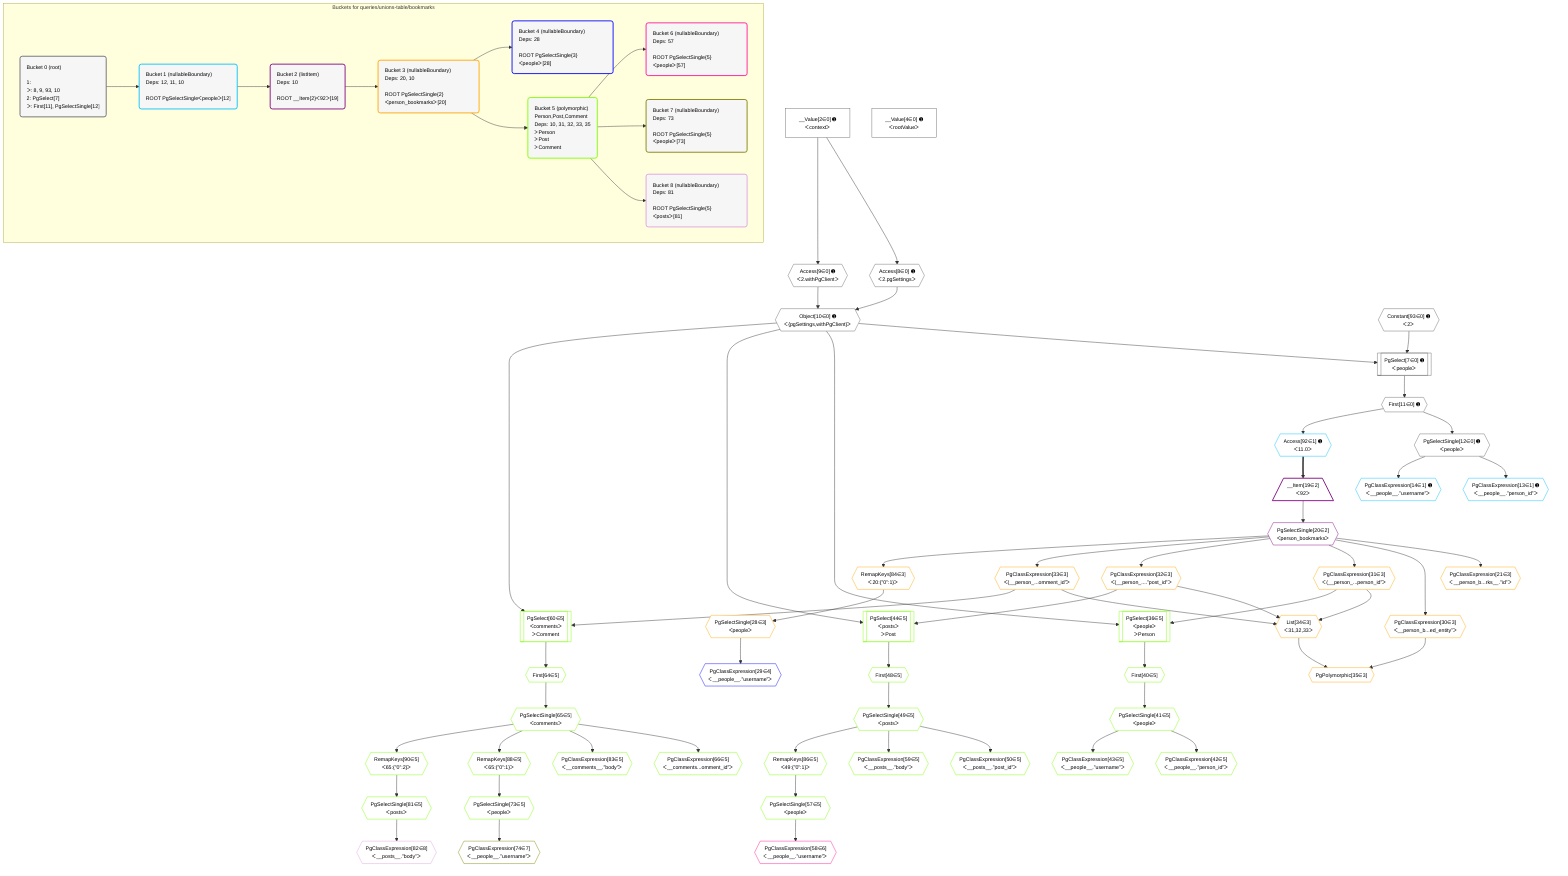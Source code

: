 %%{init: {'themeVariables': { 'fontSize': '12px'}}}%%
graph TD
    classDef path fill:#eee,stroke:#000,color:#000
    classDef plan fill:#fff,stroke-width:1px,color:#000
    classDef itemplan fill:#fff,stroke-width:2px,color:#000
    classDef unbatchedplan fill:#dff,stroke-width:1px,color:#000
    classDef sideeffectplan fill:#fcc,stroke-width:2px,color:#000
    classDef bucket fill:#f6f6f6,color:#000,stroke-width:2px,text-align:left


    %% plan dependencies
    PgSelect7[["PgSelect[7∈0] ➊<br />ᐸpeopleᐳ"]]:::plan
    Object10{{"Object[10∈0] ➊<br />ᐸ{pgSettings,withPgClient}ᐳ"}}:::plan
    Constant93{{"Constant[93∈0] ➊<br />ᐸ2ᐳ"}}:::plan
    Object10 & Constant93 --> PgSelect7
    Access8{{"Access[8∈0] ➊<br />ᐸ2.pgSettingsᐳ"}}:::plan
    Access9{{"Access[9∈0] ➊<br />ᐸ2.withPgClientᐳ"}}:::plan
    Access8 & Access9 --> Object10
    __Value2["__Value[2∈0] ➊<br />ᐸcontextᐳ"]:::plan
    __Value2 --> Access8
    __Value2 --> Access9
    First11{{"First[11∈0] ➊"}}:::plan
    PgSelect7 --> First11
    PgSelectSingle12{{"PgSelectSingle[12∈0] ➊<br />ᐸpeopleᐳ"}}:::plan
    First11 --> PgSelectSingle12
    __Value4["__Value[4∈0] ➊<br />ᐸrootValueᐳ"]:::plan
    PgClassExpression13{{"PgClassExpression[13∈1] ➊<br />ᐸ__people__.”person_id”ᐳ"}}:::plan
    PgSelectSingle12 --> PgClassExpression13
    PgClassExpression14{{"PgClassExpression[14∈1] ➊<br />ᐸ__people__.”username”ᐳ"}}:::plan
    PgSelectSingle12 --> PgClassExpression14
    Access92{{"Access[92∈1] ➊<br />ᐸ11.0ᐳ"}}:::plan
    First11 --> Access92
    __Item19[/"__Item[19∈2]<br />ᐸ92ᐳ"\]:::itemplan
    Access92 ==> __Item19
    PgSelectSingle20{{"PgSelectSingle[20∈2]<br />ᐸperson_bookmarksᐳ"}}:::plan
    __Item19 --> PgSelectSingle20
    List34{{"List[34∈3]<br />ᐸ31,32,33ᐳ"}}:::plan
    PgClassExpression31{{"PgClassExpression[31∈3]<br />ᐸ(__person_...person_id”ᐳ"}}:::plan
    PgClassExpression32{{"PgClassExpression[32∈3]<br />ᐸ(__person_....”post_id”ᐳ"}}:::plan
    PgClassExpression33{{"PgClassExpression[33∈3]<br />ᐸ(__person_...omment_id”ᐳ"}}:::plan
    PgClassExpression31 & PgClassExpression32 & PgClassExpression33 --> List34
    PgPolymorphic35{{"PgPolymorphic[35∈3]"}}:::plan
    PgClassExpression30{{"PgClassExpression[30∈3]<br />ᐸ__person_b...ed_entity”ᐳ"}}:::plan
    PgClassExpression30 & List34 --> PgPolymorphic35
    PgClassExpression21{{"PgClassExpression[21∈3]<br />ᐸ__person_b...rks__.”id”ᐳ"}}:::plan
    PgSelectSingle20 --> PgClassExpression21
    PgSelectSingle28{{"PgSelectSingle[28∈3]<br />ᐸpeopleᐳ"}}:::plan
    RemapKeys84{{"RemapKeys[84∈3]<br />ᐸ20:{”0”:1}ᐳ"}}:::plan
    RemapKeys84 --> PgSelectSingle28
    PgSelectSingle20 --> PgClassExpression30
    PgSelectSingle20 --> PgClassExpression31
    PgSelectSingle20 --> PgClassExpression32
    PgSelectSingle20 --> PgClassExpression33
    PgSelectSingle20 --> RemapKeys84
    PgClassExpression29{{"PgClassExpression[29∈4]<br />ᐸ__people__.”username”ᐳ"}}:::plan
    PgSelectSingle28 --> PgClassExpression29
    PgSelect36[["PgSelect[36∈5]<br />ᐸpeopleᐳ<br />ᐳPerson"]]:::plan
    Object10 & PgClassExpression31 --> PgSelect36
    PgSelect44[["PgSelect[44∈5]<br />ᐸpostsᐳ<br />ᐳPost"]]:::plan
    Object10 & PgClassExpression32 --> PgSelect44
    PgSelect60[["PgSelect[60∈5]<br />ᐸcommentsᐳ<br />ᐳComment"]]:::plan
    Object10 & PgClassExpression33 --> PgSelect60
    First40{{"First[40∈5]"}}:::plan
    PgSelect36 --> First40
    PgSelectSingle41{{"PgSelectSingle[41∈5]<br />ᐸpeopleᐳ"}}:::plan
    First40 --> PgSelectSingle41
    PgClassExpression42{{"PgClassExpression[42∈5]<br />ᐸ__people__.”person_id”ᐳ"}}:::plan
    PgSelectSingle41 --> PgClassExpression42
    PgClassExpression43{{"PgClassExpression[43∈5]<br />ᐸ__people__.”username”ᐳ"}}:::plan
    PgSelectSingle41 --> PgClassExpression43
    First48{{"First[48∈5]"}}:::plan
    PgSelect44 --> First48
    PgSelectSingle49{{"PgSelectSingle[49∈5]<br />ᐸpostsᐳ"}}:::plan
    First48 --> PgSelectSingle49
    PgClassExpression50{{"PgClassExpression[50∈5]<br />ᐸ__posts__.”post_id”ᐳ"}}:::plan
    PgSelectSingle49 --> PgClassExpression50
    PgSelectSingle57{{"PgSelectSingle[57∈5]<br />ᐸpeopleᐳ"}}:::plan
    RemapKeys86{{"RemapKeys[86∈5]<br />ᐸ49:{”0”:1}ᐳ"}}:::plan
    RemapKeys86 --> PgSelectSingle57
    PgClassExpression59{{"PgClassExpression[59∈5]<br />ᐸ__posts__.”body”ᐳ"}}:::plan
    PgSelectSingle49 --> PgClassExpression59
    First64{{"First[64∈5]"}}:::plan
    PgSelect60 --> First64
    PgSelectSingle65{{"PgSelectSingle[65∈5]<br />ᐸcommentsᐳ"}}:::plan
    First64 --> PgSelectSingle65
    PgClassExpression66{{"PgClassExpression[66∈5]<br />ᐸ__comments...omment_id”ᐳ"}}:::plan
    PgSelectSingle65 --> PgClassExpression66
    PgSelectSingle73{{"PgSelectSingle[73∈5]<br />ᐸpeopleᐳ"}}:::plan
    RemapKeys88{{"RemapKeys[88∈5]<br />ᐸ65:{”0”:1}ᐳ"}}:::plan
    RemapKeys88 --> PgSelectSingle73
    PgSelectSingle81{{"PgSelectSingle[81∈5]<br />ᐸpostsᐳ"}}:::plan
    RemapKeys90{{"RemapKeys[90∈5]<br />ᐸ65:{”0”:2}ᐳ"}}:::plan
    RemapKeys90 --> PgSelectSingle81
    PgClassExpression83{{"PgClassExpression[83∈5]<br />ᐸ__comments__.”body”ᐳ"}}:::plan
    PgSelectSingle65 --> PgClassExpression83
    PgSelectSingle49 --> RemapKeys86
    PgSelectSingle65 --> RemapKeys88
    PgSelectSingle65 --> RemapKeys90
    PgClassExpression58{{"PgClassExpression[58∈6]<br />ᐸ__people__.”username”ᐳ"}}:::plan
    PgSelectSingle57 --> PgClassExpression58
    PgClassExpression74{{"PgClassExpression[74∈7]<br />ᐸ__people__.”username”ᐳ"}}:::plan
    PgSelectSingle73 --> PgClassExpression74
    PgClassExpression82{{"PgClassExpression[82∈8]<br />ᐸ__posts__.”body”ᐳ"}}:::plan
    PgSelectSingle81 --> PgClassExpression82

    %% define steps

    subgraph "Buckets for queries/unions-table/bookmarks"
    Bucket0("Bucket 0 (root)<br /><br />1: <br />ᐳ: 8, 9, 93, 10<br />2: PgSelect[7]<br />ᐳ: First[11], PgSelectSingle[12]"):::bucket
    classDef bucket0 stroke:#696969
    class Bucket0,__Value2,__Value4,PgSelect7,Access8,Access9,Object10,First11,PgSelectSingle12,Constant93 bucket0
    Bucket1("Bucket 1 (nullableBoundary)<br />Deps: 12, 11, 10<br /><br />ROOT PgSelectSingleᐸpeopleᐳ[12]"):::bucket
    classDef bucket1 stroke:#00bfff
    class Bucket1,PgClassExpression13,PgClassExpression14,Access92 bucket1
    Bucket2("Bucket 2 (listItem)<br />Deps: 10<br /><br />ROOT __Item{2}ᐸ92ᐳ[19]"):::bucket
    classDef bucket2 stroke:#7f007f
    class Bucket2,__Item19,PgSelectSingle20 bucket2
    Bucket3("Bucket 3 (nullableBoundary)<br />Deps: 20, 10<br /><br />ROOT PgSelectSingle{2}ᐸperson_bookmarksᐳ[20]"):::bucket
    classDef bucket3 stroke:#ffa500
    class Bucket3,PgClassExpression21,PgSelectSingle28,PgClassExpression30,PgClassExpression31,PgClassExpression32,PgClassExpression33,List34,PgPolymorphic35,RemapKeys84 bucket3
    Bucket4("Bucket 4 (nullableBoundary)<br />Deps: 28<br /><br />ROOT PgSelectSingle{3}ᐸpeopleᐳ[28]"):::bucket
    classDef bucket4 stroke:#0000ff
    class Bucket4,PgClassExpression29 bucket4
    Bucket5("Bucket 5 (polymorphic)<br />Person,Post,Comment<br />Deps: 10, 31, 32, 33, 35<br />ᐳPerson<br />ᐳPost<br />ᐳComment"):::bucket
    classDef bucket5 stroke:#7fff00
    class Bucket5,PgSelect36,First40,PgSelectSingle41,PgClassExpression42,PgClassExpression43,PgSelect44,First48,PgSelectSingle49,PgClassExpression50,PgSelectSingle57,PgClassExpression59,PgSelect60,First64,PgSelectSingle65,PgClassExpression66,PgSelectSingle73,PgSelectSingle81,PgClassExpression83,RemapKeys86,RemapKeys88,RemapKeys90 bucket5
    Bucket6("Bucket 6 (nullableBoundary)<br />Deps: 57<br /><br />ROOT PgSelectSingle{5}ᐸpeopleᐳ[57]"):::bucket
    classDef bucket6 stroke:#ff1493
    class Bucket6,PgClassExpression58 bucket6
    Bucket7("Bucket 7 (nullableBoundary)<br />Deps: 73<br /><br />ROOT PgSelectSingle{5}ᐸpeopleᐳ[73]"):::bucket
    classDef bucket7 stroke:#808000
    class Bucket7,PgClassExpression74 bucket7
    Bucket8("Bucket 8 (nullableBoundary)<br />Deps: 81<br /><br />ROOT PgSelectSingle{5}ᐸpostsᐳ[81]"):::bucket
    classDef bucket8 stroke:#dda0dd
    class Bucket8,PgClassExpression82 bucket8
    Bucket0 --> Bucket1
    Bucket1 --> Bucket2
    Bucket2 --> Bucket3
    Bucket3 --> Bucket4 & Bucket5
    Bucket5 --> Bucket6 & Bucket7 & Bucket8
    end
